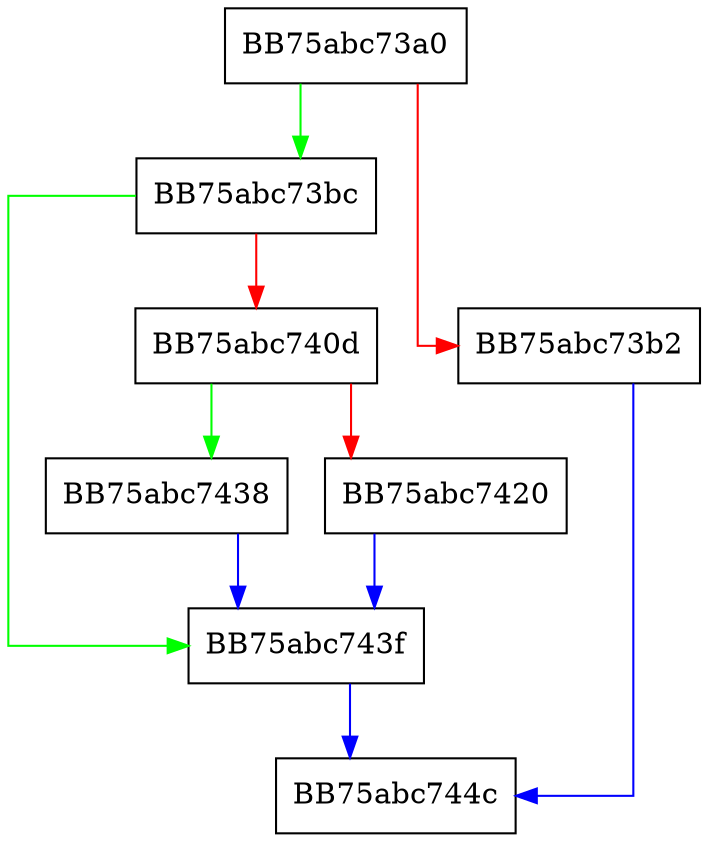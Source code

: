 digraph msil_esc_isinst {
  node [shape="box"];
  graph [splines=ortho];
  BB75abc73a0 -> BB75abc73bc [color="green"];
  BB75abc73a0 -> BB75abc73b2 [color="red"];
  BB75abc73b2 -> BB75abc744c [color="blue"];
  BB75abc73bc -> BB75abc743f [color="green"];
  BB75abc73bc -> BB75abc740d [color="red"];
  BB75abc740d -> BB75abc7438 [color="green"];
  BB75abc740d -> BB75abc7420 [color="red"];
  BB75abc7420 -> BB75abc743f [color="blue"];
  BB75abc7438 -> BB75abc743f [color="blue"];
  BB75abc743f -> BB75abc744c [color="blue"];
}